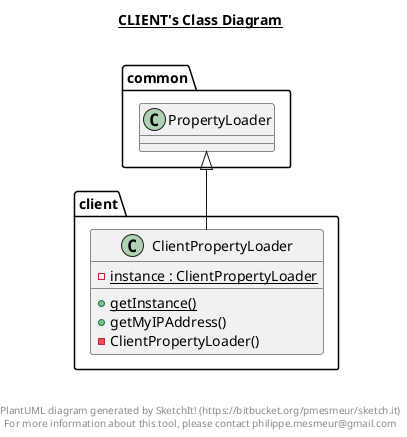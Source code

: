 @startuml

title __CLIENT's Class Diagram__\n

  namespace client {
    class client.ClientPropertyLoader {
        {static} - instance : ClientPropertyLoader
        {static} + getInstance()
        + getMyIPAddress()
        - ClientPropertyLoader()
    }
  }
  

  client.ClientPropertyLoader -up-|> common.PropertyLoader


right footer


PlantUML diagram generated by SketchIt! (https://bitbucket.org/pmesmeur/sketch.it)
For more information about this tool, please contact philippe.mesmeur@gmail.com
endfooter

@enduml
